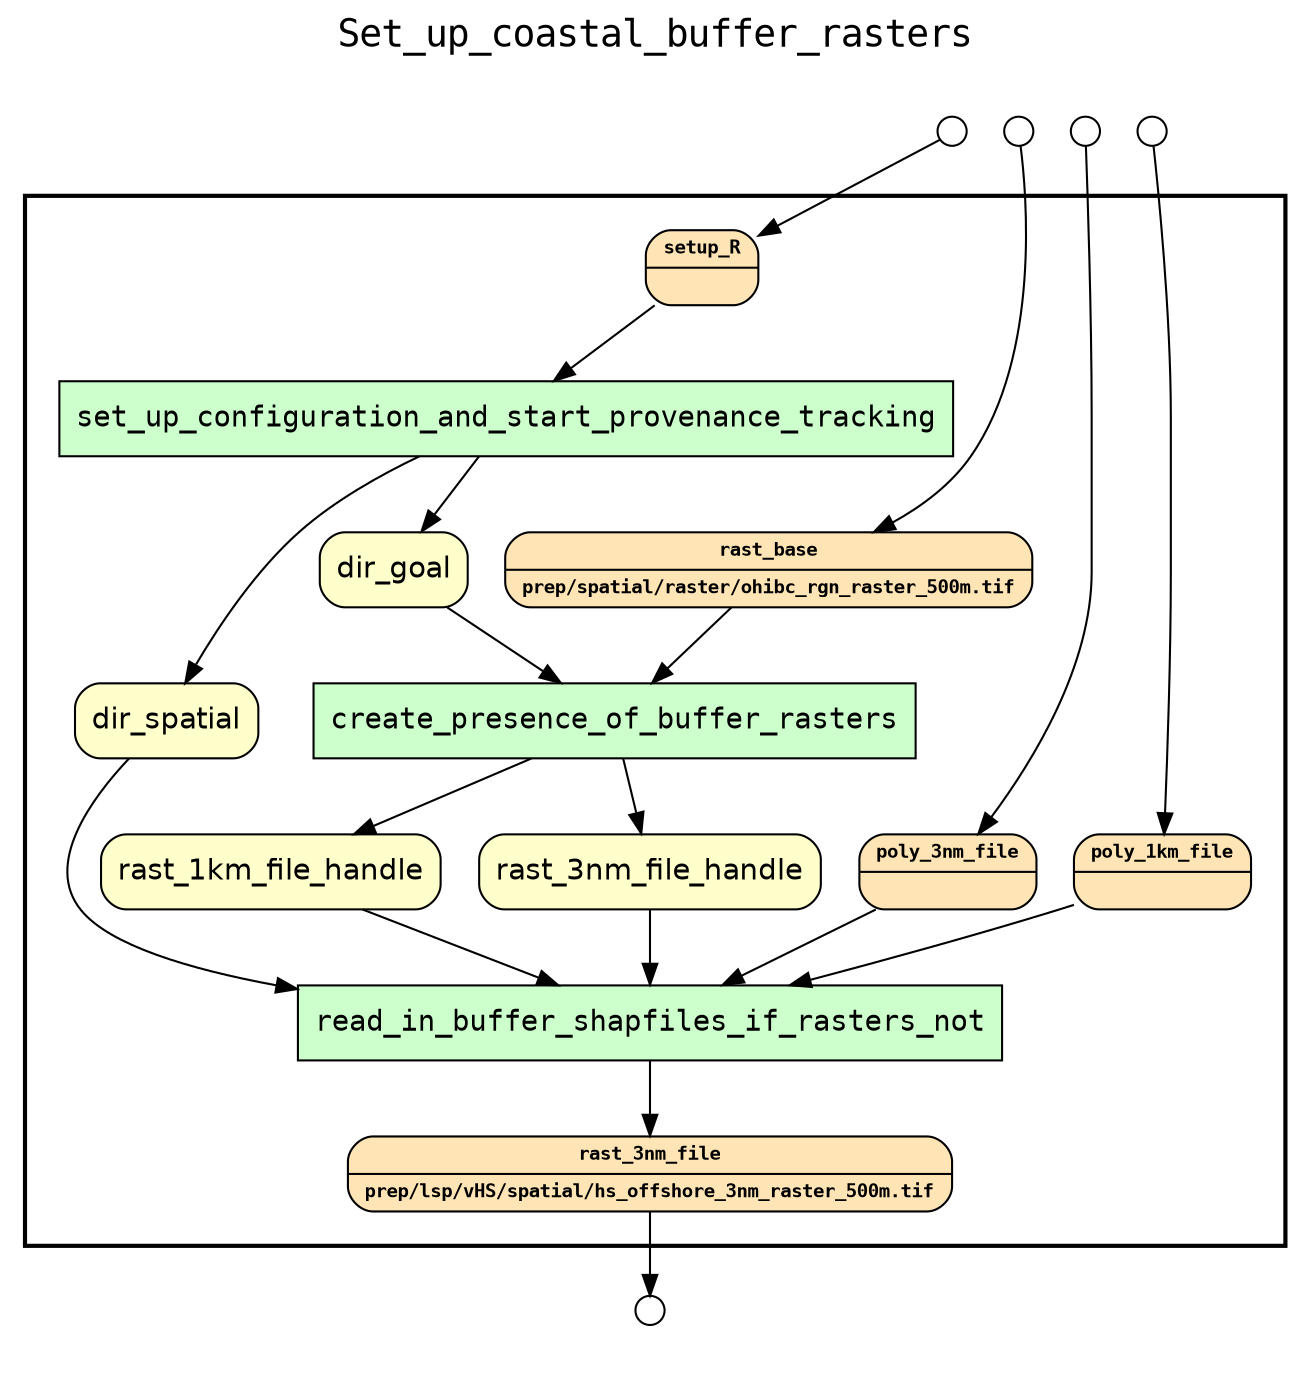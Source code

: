 
digraph yw_data_view {
rankdir=TB
fontname=Courier; fontsize=18; labelloc=t
label="Set_up_coastal_buffer_rasters"
subgraph cluster_workflow { label=""; color=black; penwidth=2
subgraph cluster_workflow_inner { label=""; color=white
node[shape=box style="filled" fillcolor="#CCFFCC" peripheries=1 fontname=Courier]
create_presence_of_buffer_rasters
set_up_configuration_and_start_provenance_tracking
read_in_buffer_shapfiles_if_rasters_not
node[shape=box style="filled" fillcolor="#CCFFCC" peripheries=1 fontname=Courier]
node[shape=box style="rounded,filled" fillcolor="#FFFFCC" peripheries=1 fontname=Helvetica]
dir_spatial
dir_goal
rast_3nm_file_handle
rast_1km_file_handle
node[shape=box style="rounded,filled" fillcolor="#FFE4B5" peripheries=1 fontname="Courier-Bold" fontsize=9]
setup_R[shape=record rankdir=LR label="{<f0> setup_R |<f1>}"]
rast_base[shape=record rankdir=LR label="{<f0> rast_base |<f1>prep/spatial/raster/ohibc_rgn_raster_500m.tif\l}"]
poly_3nm_file[shape=record rankdir=LR label="{<f0> poly_3nm_file |<f1>}"]
poly_1km_file[shape=record rankdir=LR label="{<f0> poly_1km_file |<f1>}"]
node[shape=box style="rounded,filled" fillcolor="#FFE4B5" peripheries=1 fontname="Courier-Bold" fontsize=9]
rast_3nm_file[shape=record rankdir=LR label="{<f0> rast_3nm_file |<f1>prep/lsp/vHS/spatial/hs_offshore_3nm_raster_500m.tif\l}"]
node[shape=box style="rounded,filled" fillcolor="#FFFFFF" peripheries=1 fontname=Helvetica]
}}
subgraph cluster_inflows { label=""; color=white; penwidth=2
subgraph cluster_inflows_inner { label=""; color=white
node[shape=circle fillcolor="#FFFFFF" peripheries=1 width=0.2]
setup_R_inflow [label=""]
rast_base_inflow [label=""]
poly_3nm_file_inflow [label=""]
poly_1km_file_inflow [label=""]
}}
subgraph cluster_outflows { label=""; color=white; penwidth=2
subgraph cluster_outflows_inner { label=""; color=white
node[shape=circle fillcolor="#FFFFFF" peripheries=1 width=0.2]
rast_3nm_file_outflow [label=""]
}}
poly_1km_file -> read_in_buffer_shapfiles_if_rasters_not
poly_3nm_file -> read_in_buffer_shapfiles_if_rasters_not
rast_1km_file_handle -> read_in_buffer_shapfiles_if_rasters_not
rast_3nm_file_handle -> read_in_buffer_shapfiles_if_rasters_not
rast_base -> create_presence_of_buffer_rasters
dir_goal -> create_presence_of_buffer_rasters
dir_spatial -> read_in_buffer_shapfiles_if_rasters_not
setup_R -> set_up_configuration_and_start_provenance_tracking
set_up_configuration_and_start_provenance_tracking -> dir_spatial
set_up_configuration_and_start_provenance_tracking -> dir_goal
create_presence_of_buffer_rasters -> rast_3nm_file_handle
create_presence_of_buffer_rasters -> rast_1km_file_handle
read_in_buffer_shapfiles_if_rasters_not -> rast_3nm_file
setup_R_inflow -> setup_R
rast_base_inflow -> rast_base
poly_3nm_file_inflow -> poly_3nm_file
poly_1km_file_inflow -> poly_1km_file
rast_3nm_file -> rast_3nm_file_outflow
}

